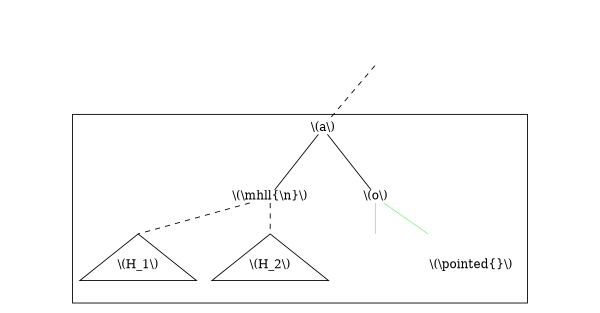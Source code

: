 graph {
	size="4,4"
    graph [splines=false]
    node [height=1 width=1]

	r [label="" shape=none]
	rl [label="" shape=none]

	r2 [label="" shape=none]
	r2r [label="" shape=none]

    r -- rl [style=invis]
    r -- 0 [style=invis]

    r2-- r2r [style=invis]
    r2-- 0 [style=dashed]

	subgraph cluster_1 {
        0 [label="\\(a\\)" shape=plain]
        2 [label="\\(\\mhll{\\n}\\)" shape=plain]
        1 [label="\\(o\\)" shape=plain]

        g0 [label="\\(H_1\\)" shape=triangle]
        g1 [label="\\(H_2\\)" shape=triangle]

        f1 [label="" shape=none]
        f0 [label="\\(\\pointed{}\\)" shape=none]

        0 -- 1
        0 -- 2

        1 -- f0 [color=lightgreen]
        1 -- f1 [color=lightgreen]

        2 -- g0:n [style=dashed]
        2 -- g1:n [style=dashed]
	}
}

